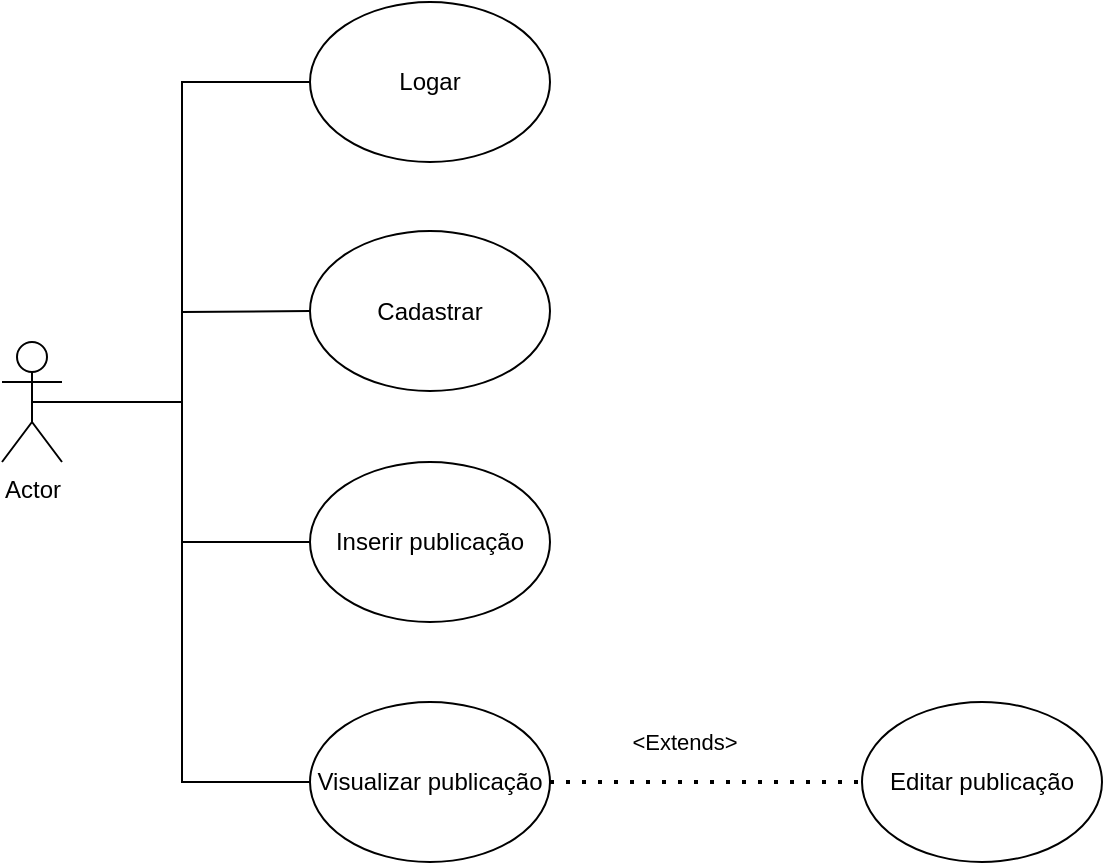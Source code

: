 <mxfile version="26.0.6">
  <diagram name="Página-1" id="4kqt9d3Pt6XcYFXYm9y9">
    <mxGraphModel dx="1325" dy="728" grid="1" gridSize="10" guides="1" tooltips="1" connect="1" arrows="1" fold="1" page="1" pageScale="1" pageWidth="827" pageHeight="1169" math="0" shadow="0">
      <root>
        <mxCell id="0" />
        <mxCell id="1" parent="0" />
        <mxCell id="9hVH7um2cHAASlv1t2qv-1" value="Logar" style="ellipse;whiteSpace=wrap;html=1;" vertex="1" parent="1">
          <mxGeometry x="294" y="430" width="120" height="80" as="geometry" />
        </mxCell>
        <mxCell id="9hVH7um2cHAASlv1t2qv-2" value="Actor" style="shape=umlActor;verticalLabelPosition=bottom;verticalAlign=top;html=1;outlineConnect=0;" vertex="1" parent="1">
          <mxGeometry x="140" y="600" width="30" height="60" as="geometry" />
        </mxCell>
        <mxCell id="9hVH7um2cHAASlv1t2qv-4" value="Cadastrar" style="ellipse;whiteSpace=wrap;html=1;" vertex="1" parent="1">
          <mxGeometry x="294" y="544.5" width="120" height="80" as="geometry" />
        </mxCell>
        <mxCell id="9hVH7um2cHAASlv1t2qv-5" value="Inserir publicação" style="ellipse;whiteSpace=wrap;html=1;" vertex="1" parent="1">
          <mxGeometry x="294" y="660" width="120" height="80" as="geometry" />
        </mxCell>
        <mxCell id="9hVH7um2cHAASlv1t2qv-8" value="Visualizar publicação" style="ellipse;whiteSpace=wrap;html=1;" vertex="1" parent="1">
          <mxGeometry x="294" y="780" width="120" height="80" as="geometry" />
        </mxCell>
        <mxCell id="9hVH7um2cHAASlv1t2qv-9" value="Editar publicação" style="ellipse;whiteSpace=wrap;html=1;" vertex="1" parent="1">
          <mxGeometry x="570" y="780" width="120" height="80" as="geometry" />
        </mxCell>
        <mxCell id="9hVH7um2cHAASlv1t2qv-10" value="" style="endArrow=none;html=1;rounded=0;exitX=0.5;exitY=0.5;exitDx=0;exitDy=0;exitPerimeter=0;entryX=0;entryY=0.5;entryDx=0;entryDy=0;" edge="1" parent="1" source="9hVH7um2cHAASlv1t2qv-2" target="9hVH7um2cHAASlv1t2qv-4">
          <mxGeometry width="50" height="50" relative="1" as="geometry">
            <mxPoint x="360" y="590" as="sourcePoint" />
            <mxPoint x="410" y="540" as="targetPoint" />
            <Array as="points">
              <mxPoint x="230" y="630" />
              <mxPoint x="230" y="585" />
            </Array>
          </mxGeometry>
        </mxCell>
        <mxCell id="9hVH7um2cHAASlv1t2qv-11" value="" style="endArrow=none;html=1;rounded=0;exitX=0.5;exitY=0.5;exitDx=0;exitDy=0;exitPerimeter=0;entryX=0;entryY=0.5;entryDx=0;entryDy=0;" edge="1" parent="1" source="9hVH7um2cHAASlv1t2qv-2" target="9hVH7um2cHAASlv1t2qv-5">
          <mxGeometry width="50" height="50" relative="1" as="geometry">
            <mxPoint x="360" y="590" as="sourcePoint" />
            <mxPoint x="410" y="540" as="targetPoint" />
            <Array as="points">
              <mxPoint x="230" y="630" />
              <mxPoint x="230" y="700" />
            </Array>
          </mxGeometry>
        </mxCell>
        <mxCell id="9hVH7um2cHAASlv1t2qv-12" value="" style="endArrow=none;html=1;rounded=0;exitX=0.5;exitY=0.5;exitDx=0;exitDy=0;exitPerimeter=0;entryX=0;entryY=0.5;entryDx=0;entryDy=0;" edge="1" parent="1" source="9hVH7um2cHAASlv1t2qv-2" target="9hVH7um2cHAASlv1t2qv-1">
          <mxGeometry width="50" height="50" relative="1" as="geometry">
            <mxPoint x="360" y="590" as="sourcePoint" />
            <mxPoint x="410" y="540" as="targetPoint" />
            <Array as="points">
              <mxPoint x="230" y="630" />
              <mxPoint x="230" y="470" />
            </Array>
          </mxGeometry>
        </mxCell>
        <mxCell id="9hVH7um2cHAASlv1t2qv-13" value="" style="endArrow=none;html=1;rounded=0;exitX=0.5;exitY=0.5;exitDx=0;exitDy=0;exitPerimeter=0;entryX=0;entryY=0.5;entryDx=0;entryDy=0;" edge="1" parent="1" source="9hVH7um2cHAASlv1t2qv-2" target="9hVH7um2cHAASlv1t2qv-8">
          <mxGeometry width="50" height="50" relative="1" as="geometry">
            <mxPoint x="360" y="590" as="sourcePoint" />
            <mxPoint x="410" y="540" as="targetPoint" />
            <Array as="points">
              <mxPoint x="230" y="630" />
              <mxPoint x="230" y="820" />
            </Array>
          </mxGeometry>
        </mxCell>
        <mxCell id="9hVH7um2cHAASlv1t2qv-14" value="" style="endArrow=none;dashed=1;html=1;dashPattern=1 3;strokeWidth=2;rounded=0;exitX=1;exitY=0.5;exitDx=0;exitDy=0;entryX=0;entryY=0.5;entryDx=0;entryDy=0;" edge="1" parent="1" source="9hVH7um2cHAASlv1t2qv-8" target="9hVH7um2cHAASlv1t2qv-9">
          <mxGeometry width="50" height="50" relative="1" as="geometry">
            <mxPoint x="360" y="590" as="sourcePoint" />
            <mxPoint x="410" y="540" as="targetPoint" />
          </mxGeometry>
        </mxCell>
        <mxCell id="9hVH7um2cHAASlv1t2qv-15" value="&amp;lt;Extends&amp;gt;" style="edgeLabel;html=1;align=center;verticalAlign=middle;resizable=0;points=[];" vertex="1" connectable="0" parent="9hVH7um2cHAASlv1t2qv-14">
          <mxGeometry x="-0.005" y="1" relative="1" as="geometry">
            <mxPoint x="-11" y="-19" as="offset" />
          </mxGeometry>
        </mxCell>
      </root>
    </mxGraphModel>
  </diagram>
</mxfile>
